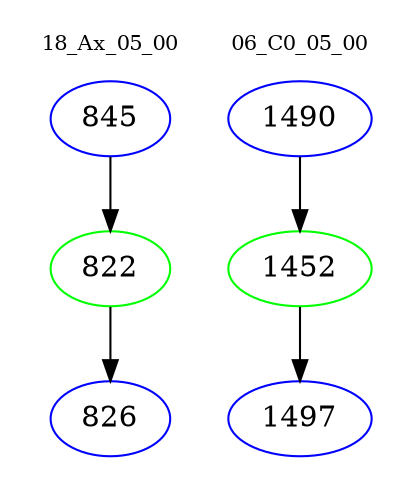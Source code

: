 digraph{
subgraph cluster_0 {
color = white
label = "18_Ax_05_00";
fontsize=10;
T0_845 [label="845", color="blue"]
T0_845 -> T0_822 [color="black"]
T0_822 [label="822", color="green"]
T0_822 -> T0_826 [color="black"]
T0_826 [label="826", color="blue"]
}
subgraph cluster_1 {
color = white
label = "06_C0_05_00";
fontsize=10;
T1_1490 [label="1490", color="blue"]
T1_1490 -> T1_1452 [color="black"]
T1_1452 [label="1452", color="green"]
T1_1452 -> T1_1497 [color="black"]
T1_1497 [label="1497", color="blue"]
}
}
